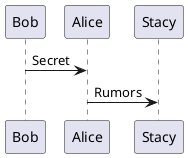 {
  "sha1": "md1wj7sc416w97rtna8zmbb58ele8jg",
  "insertion": {
    "when": "2024-06-03T18:59:35.088Z",
    "url": "http://forum.plantuml.net/7710/teoz-and-%26-within-groups-is-not-working",
    "user": "plantuml@gmail.com"
  }
}
@startuml
!pragma teoz true
Bob -> Alice : Secret
Alice -> Stacy : Rumors
@enduml
